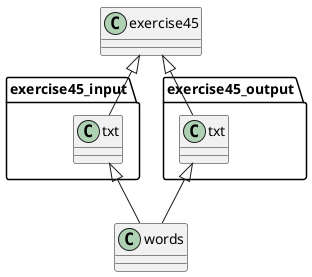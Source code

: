 @startuml
'https://plantuml.com/class-diagram

class exercise45

exercise45 <|-- exercise45_input.txt
exercise45 <|-- exercise45_output.txt
exercise45_input.txt <|-- words
exercise45_output.txt <|-- words


@enduml